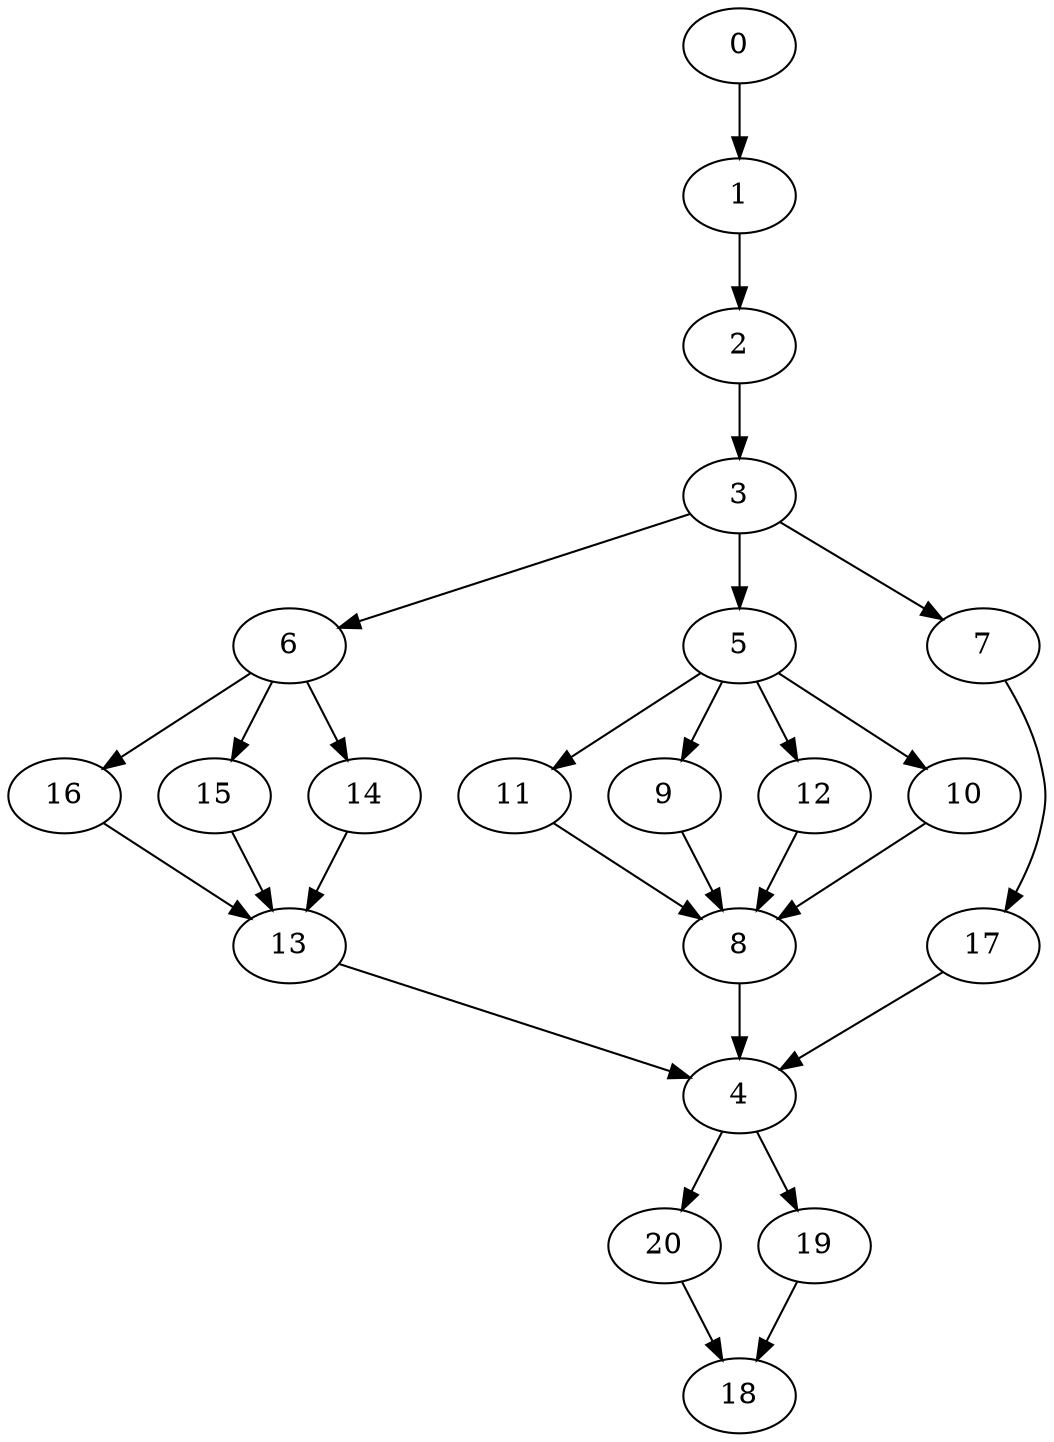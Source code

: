 digraph "SeriesParallel-MaxBf-5_Nodes_21_CCR_0.10_WeightType_Random_GB" {
	graph ["Duplicate states"=0,
		GraphType=S_P,
		"Max states in OPEN"=0,
		Modes="120000ms; topo-ordered tasks, ; Pruning: task equivalence, fixed order ready list, ; F-value: ; Optimisation: best schedule length (\
SL) optimisation on equal, ",
		NumberOfTasks=21,
		"Pruned using list schedule length"=940269,
		"States removed from OPEN"=0,
		TargetSystem="Homogeneous-4",
		"Time to schedule (ms)"=1841,
		"Total idle time"=1108,
		"Total schedule length"=805,
		"Total sequential time"=1536,
		"Total states created"=3282921
	];
	0	["Finish time"=82,
		Processor=0,
		"Start time"=0,
		Weight=82];
	1	["Finish time"=123,
		Processor=0,
		"Start time"=82,
		Weight=41];
	0 -> 1	[Weight=10];
	2	["Finish time"=219,
		Processor=0,
		"Start time"=123,
		Weight=96];
	1 -> 2	[Weight=2];
	3	["Finish time"=315,
		Processor=0,
		"Start time"=219,
		Weight=96];
	2 -> 3	[Weight=2];
	6	["Finish time"=403,
		Processor=1,
		"Start time"=321,
		Weight=82];
	3 -> 6	[Weight=6];
	5	["Finish time"=356,
		Processor=0,
		"Start time"=315,
		Weight=41];
	3 -> 5	[Weight=10];
	7	["Finish time"=416,
		Processor=2,
		"Start time"=320,
		Weight=96];
	3 -> 7	[Weight=5];
	16	["Finish time"=527,
		Processor=1,
		"Start time"=403,
		Weight=124];
	6 -> 16	[Weight=5];
	15	["Finish time"=521,
		Processor=0,
		"Start time"=425,
		Weight=96];
	6 -> 15	[Weight=6];
	14	["Finish time"=443,
		Processor=2,
		"Start time"=416,
		Weight=27];
	6 -> 14	[Weight=9];
	11	["Finish time"=551,
		Processor=3,
		"Start time"=414,
		Weight=137];
	5 -> 11	[Weight=8];
	9	["Finish time"=425,
		Processor=0,
		"Start time"=356,
		Weight=69];
	5 -> 9	[Weight=2];
	12	["Finish time"=414,
		Processor=3,
		"Start time"=359,
		Weight=55];
	5 -> 12	[Weight=3];
	10	["Finish time"=498,
		Processor=2,
		"Start time"=443,
		Weight=55];
	5 -> 10	[Weight=6];
	13	["Finish time"=599,
		Processor=0,
		"Start time"=530,
		Weight=69];
	16 -> 13	[Weight=3];
	17	["Finish time"=594,
		Processor=2,
		"Start time"=498,
		Weight=96];
	7 -> 17	[Weight=4];
	8	["Finish time"=592,
		Processor=3,
		"Start time"=551,
		Weight=41];
	11 -> 8	[Weight=2];
	15 -> 13	[Weight=10];
	9 -> 8	[Weight=6];
	12 -> 8	[Weight=4];
	10 -> 8	[Weight=3];
	14 -> 13	[Weight=3];
	4	["Finish time"=681,
		Processor=0,
		"Start time"=599,
		Weight=82];
	17 -> 4	[Weight=2];
	13 -> 4	[Weight=5];
	8 -> 4	[Weight=6];
	20	["Finish time"=750,
		Processor=0,
		"Start time"=681,
		Weight=69];
	4 -> 20	[Weight=7];
	19	["Finish time"=718,
		Processor=3,
		"Start time"=691,
		Weight=27];
	4 -> 19	[Weight=10];
	18	["Finish time"=805,
		Processor=0,
		"Start time"=750,
		Weight=55];
	20 -> 18	[Weight=10];
	19 -> 18	[Weight=5];
}
